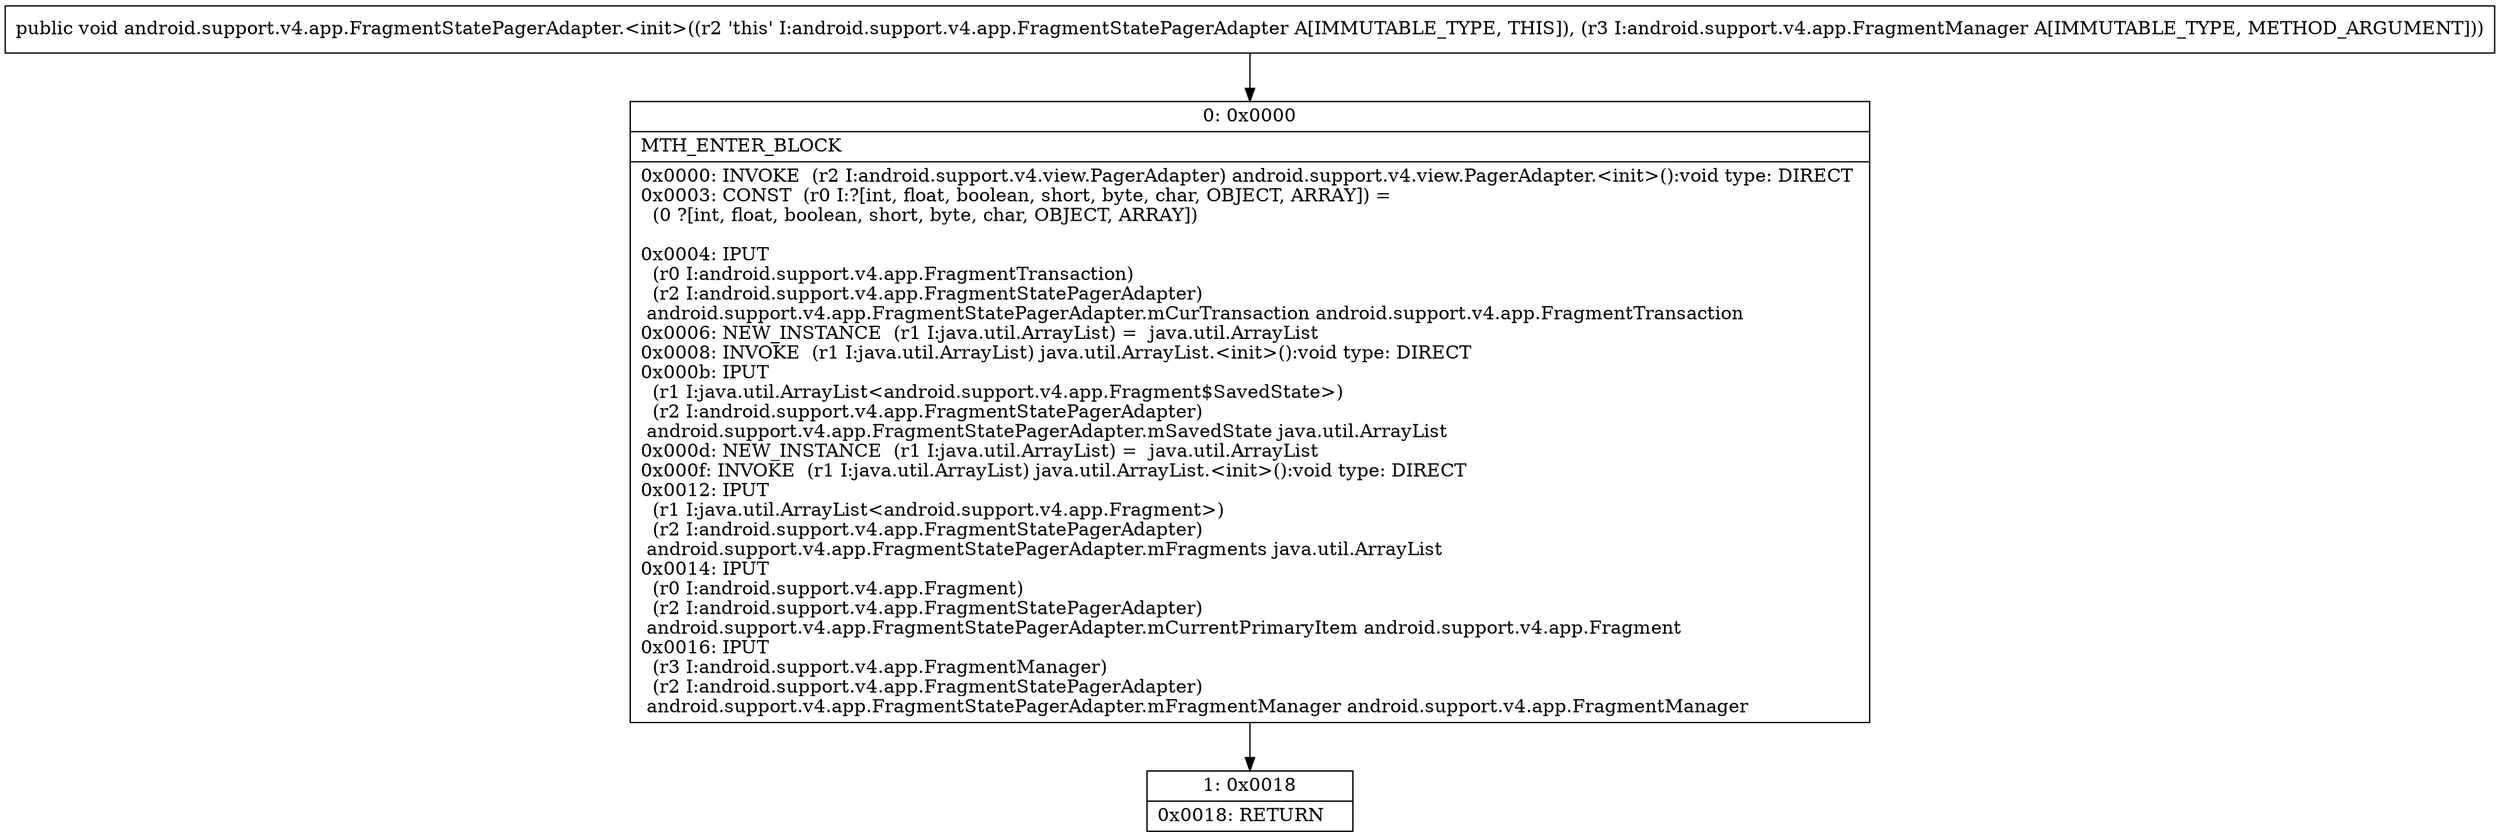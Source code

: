digraph "CFG forandroid.support.v4.app.FragmentStatePagerAdapter.\<init\>(Landroid\/support\/v4\/app\/FragmentManager;)V" {
Node_0 [shape=record,label="{0\:\ 0x0000|MTH_ENTER_BLOCK\l|0x0000: INVOKE  (r2 I:android.support.v4.view.PagerAdapter) android.support.v4.view.PagerAdapter.\<init\>():void type: DIRECT \l0x0003: CONST  (r0 I:?[int, float, boolean, short, byte, char, OBJECT, ARRAY]) = \l  (0 ?[int, float, boolean, short, byte, char, OBJECT, ARRAY])\l \l0x0004: IPUT  \l  (r0 I:android.support.v4.app.FragmentTransaction)\l  (r2 I:android.support.v4.app.FragmentStatePagerAdapter)\l android.support.v4.app.FragmentStatePagerAdapter.mCurTransaction android.support.v4.app.FragmentTransaction \l0x0006: NEW_INSTANCE  (r1 I:java.util.ArrayList) =  java.util.ArrayList \l0x0008: INVOKE  (r1 I:java.util.ArrayList) java.util.ArrayList.\<init\>():void type: DIRECT \l0x000b: IPUT  \l  (r1 I:java.util.ArrayList\<android.support.v4.app.Fragment$SavedState\>)\l  (r2 I:android.support.v4.app.FragmentStatePagerAdapter)\l android.support.v4.app.FragmentStatePagerAdapter.mSavedState java.util.ArrayList \l0x000d: NEW_INSTANCE  (r1 I:java.util.ArrayList) =  java.util.ArrayList \l0x000f: INVOKE  (r1 I:java.util.ArrayList) java.util.ArrayList.\<init\>():void type: DIRECT \l0x0012: IPUT  \l  (r1 I:java.util.ArrayList\<android.support.v4.app.Fragment\>)\l  (r2 I:android.support.v4.app.FragmentStatePagerAdapter)\l android.support.v4.app.FragmentStatePagerAdapter.mFragments java.util.ArrayList \l0x0014: IPUT  \l  (r0 I:android.support.v4.app.Fragment)\l  (r2 I:android.support.v4.app.FragmentStatePagerAdapter)\l android.support.v4.app.FragmentStatePagerAdapter.mCurrentPrimaryItem android.support.v4.app.Fragment \l0x0016: IPUT  \l  (r3 I:android.support.v4.app.FragmentManager)\l  (r2 I:android.support.v4.app.FragmentStatePagerAdapter)\l android.support.v4.app.FragmentStatePagerAdapter.mFragmentManager android.support.v4.app.FragmentManager \l}"];
Node_1 [shape=record,label="{1\:\ 0x0018|0x0018: RETURN   \l}"];
MethodNode[shape=record,label="{public void android.support.v4.app.FragmentStatePagerAdapter.\<init\>((r2 'this' I:android.support.v4.app.FragmentStatePagerAdapter A[IMMUTABLE_TYPE, THIS]), (r3 I:android.support.v4.app.FragmentManager A[IMMUTABLE_TYPE, METHOD_ARGUMENT])) }"];
MethodNode -> Node_0;
Node_0 -> Node_1;
}

